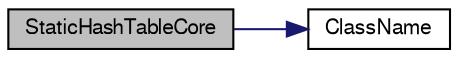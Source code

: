 digraph "StaticHashTableCore"
{
  bgcolor="transparent";
  edge [fontname="FreeSans",fontsize="10",labelfontname="FreeSans",labelfontsize="10"];
  node [fontname="FreeSans",fontsize="10",shape=record];
  rankdir="LR";
  Node0 [label="StaticHashTableCore",height=0.2,width=0.4,color="black", fillcolor="grey75", style="filled", fontcolor="black"];
  Node0 -> Node1 [color="midnightblue",fontsize="10",style="solid",fontname="FreeSans"];
  Node1 [label="ClassName",height=0.2,width=0.4,color="black",URL="$a25742.html#a634428977ccf460ee7558fdde7f07c95",tooltip="Define template name and debug. "];
}
